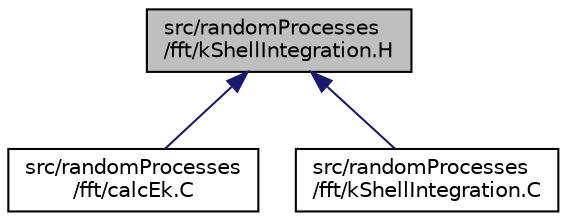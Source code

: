 digraph "src/randomProcesses/fft/kShellIntegration.H"
{
  bgcolor="transparent";
  edge [fontname="Helvetica",fontsize="10",labelfontname="Helvetica",labelfontsize="10"];
  node [fontname="Helvetica",fontsize="10",shape=record];
  Node292 [label="src/randomProcesses\l/fft/kShellIntegration.H",height=0.2,width=0.4,color="black", fillcolor="grey75", style="filled", fontcolor="black"];
  Node292 -> Node293 [dir="back",color="midnightblue",fontsize="10",style="solid",fontname="Helvetica"];
  Node293 [label="src/randomProcesses\l/fft/calcEk.C",height=0.2,width=0.4,color="black",URL="$a14006.html"];
  Node292 -> Node294 [dir="back",color="midnightblue",fontsize="10",style="solid",fontname="Helvetica"];
  Node294 [label="src/randomProcesses\l/fft/kShellIntegration.C",height=0.2,width=0.4,color="black",URL="$a14024.html"];
}
